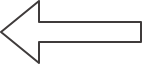 <mxfile>
    <diagram id="_iNk8RqfnjbILAsXtYgi" name="第 1 页">
        <mxGraphModel dx="832" dy="563" grid="0" gridSize="10" guides="1" tooltips="1" connect="0" arrows="1" fold="1" page="1" pageScale="1" pageWidth="827" pageHeight="1169" background="#FFFFFF" math="0" shadow="0">
            <root>
                <mxCell id="0"/>
                <mxCell id="1" parent="0"/>
                <mxCell id="2" value="" style="shape=flexArrow;endArrow=classic;html=1;strokeColor=#3f3b3b;" edge="1" parent="1">
                    <mxGeometry width="50" height="50" relative="1" as="geometry">
                        <mxPoint x="372" y="693" as="sourcePoint"/>
                        <mxPoint x="301" y="693" as="targetPoint"/>
                    </mxGeometry>
                </mxCell>
            </root>
        </mxGraphModel>
    </diagram>
</mxfile>